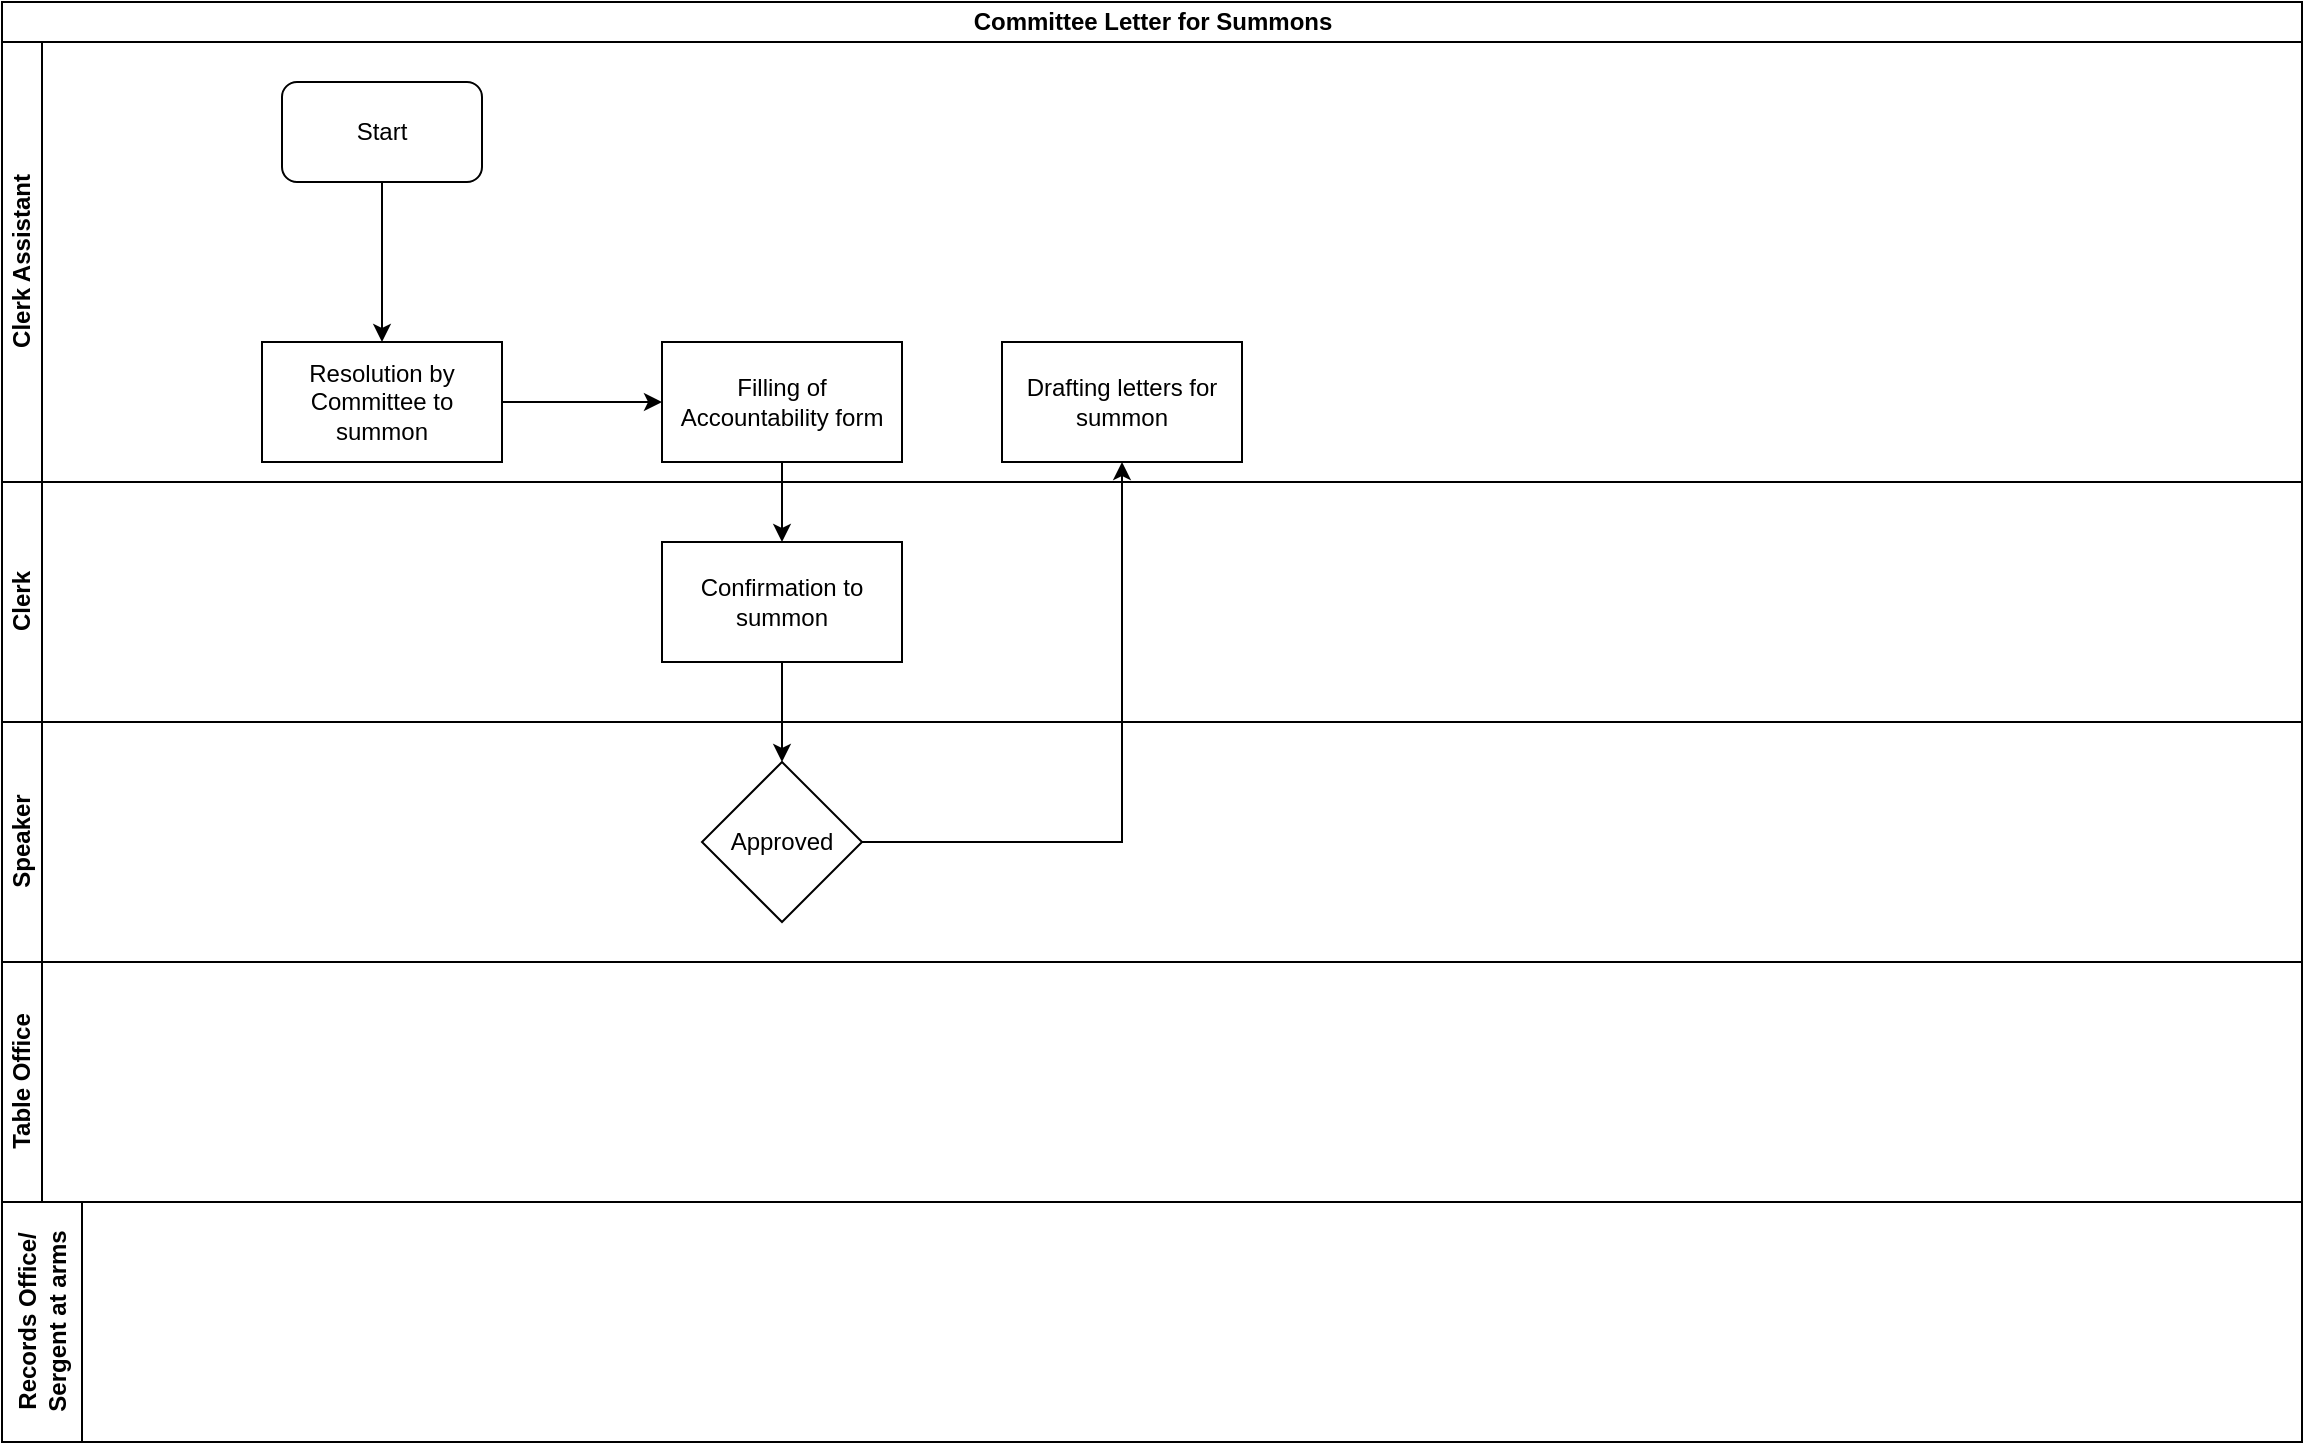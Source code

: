 <mxfile version="13.7.7" type="github">
  <diagram id="fW9NUbcDmhiTU7LCMh35" name="Page-1">
    <mxGraphModel dx="910" dy="487" grid="1" gridSize="10" guides="1" tooltips="1" connect="1" arrows="1" fold="1" page="1" pageScale="1" pageWidth="1169" pageHeight="827" math="0" shadow="0">
      <root>
        <mxCell id="0" />
        <mxCell id="1" parent="0" />
        <mxCell id="_9EXCAQElDtnFlGvw9H9-1" value="Committee Letter for Summons" style="swimlane;html=1;childLayout=stackLayout;resizeParent=1;resizeParentMax=0;horizontal=1;startSize=20;horizontalStack=0;" vertex="1" parent="1">
          <mxGeometry x="10" y="10" width="1150" height="720" as="geometry" />
        </mxCell>
        <mxCell id="_9EXCAQElDtnFlGvw9H9-2" value="Clerk Assistant" style="swimlane;html=1;startSize=20;horizontal=0;" vertex="1" parent="_9EXCAQElDtnFlGvw9H9-1">
          <mxGeometry y="20" width="1150" height="220" as="geometry" />
        </mxCell>
        <mxCell id="_9EXCAQElDtnFlGvw9H9-16" value="Start" style="rounded=1;whiteSpace=wrap;html=1;" vertex="1" parent="_9EXCAQElDtnFlGvw9H9-2">
          <mxGeometry x="140" y="20" width="100" height="50" as="geometry" />
        </mxCell>
        <mxCell id="_9EXCAQElDtnFlGvw9H9-19" value="Resolution by Committee to summon" style="rounded=0;whiteSpace=wrap;html=1;" vertex="1" parent="_9EXCAQElDtnFlGvw9H9-2">
          <mxGeometry x="130" y="150" width="120" height="60" as="geometry" />
        </mxCell>
        <mxCell id="_9EXCAQElDtnFlGvw9H9-18" value="" style="edgeStyle=orthogonalEdgeStyle;rounded=0;orthogonalLoop=1;jettySize=auto;html=1;entryX=0.5;entryY=0;entryDx=0;entryDy=0;" edge="1" parent="_9EXCAQElDtnFlGvw9H9-2" source="_9EXCAQElDtnFlGvw9H9-16" target="_9EXCAQElDtnFlGvw9H9-19">
          <mxGeometry relative="1" as="geometry">
            <mxPoint x="190" y="145" as="targetPoint" />
          </mxGeometry>
        </mxCell>
        <mxCell id="_9EXCAQElDtnFlGvw9H9-26" value="Drafting letters for summon" style="whiteSpace=wrap;html=1;rounded=0;" vertex="1" parent="_9EXCAQElDtnFlGvw9H9-2">
          <mxGeometry x="500" y="150" width="120" height="60" as="geometry" />
        </mxCell>
        <mxCell id="_9EXCAQElDtnFlGvw9H9-3" value="Clerk" style="swimlane;html=1;startSize=20;horizontal=0;" vertex="1" parent="_9EXCAQElDtnFlGvw9H9-1">
          <mxGeometry y="240" width="1150" height="120" as="geometry" />
        </mxCell>
        <mxCell id="_9EXCAQElDtnFlGvw9H9-22" value="Confirmation to summon" style="whiteSpace=wrap;html=1;rounded=0;" vertex="1" parent="_9EXCAQElDtnFlGvw9H9-3">
          <mxGeometry x="330" y="30" width="120" height="60" as="geometry" />
        </mxCell>
        <mxCell id="_9EXCAQElDtnFlGvw9H9-4" value="Speaker" style="swimlane;html=1;startSize=20;horizontal=0;" vertex="1" parent="_9EXCAQElDtnFlGvw9H9-1">
          <mxGeometry y="360" width="1150" height="120" as="geometry" />
        </mxCell>
        <mxCell id="_9EXCAQElDtnFlGvw9H9-24" value="Approved" style="rhombus;whiteSpace=wrap;html=1;rounded=0;" vertex="1" parent="_9EXCAQElDtnFlGvw9H9-4">
          <mxGeometry x="350" y="20" width="80" height="80" as="geometry" />
        </mxCell>
        <mxCell id="_9EXCAQElDtnFlGvw9H9-9" value="Table Office" style="swimlane;html=1;startSize=20;horizontal=0;" vertex="1" parent="_9EXCAQElDtnFlGvw9H9-1">
          <mxGeometry y="480" width="1150" height="120" as="geometry" />
        </mxCell>
        <mxCell id="_9EXCAQElDtnFlGvw9H9-15" value="&lt;div&gt;Records Office/ &lt;br&gt;&lt;/div&gt;&lt;div&gt;Sergent at arms&lt;/div&gt;" style="swimlane;html=1;startSize=40;horizontal=0;" vertex="1" parent="_9EXCAQElDtnFlGvw9H9-1">
          <mxGeometry y="600" width="1150" height="120" as="geometry" />
        </mxCell>
        <mxCell id="_9EXCAQElDtnFlGvw9H9-25" value="" style="edgeStyle=orthogonalEdgeStyle;rounded=0;orthogonalLoop=1;jettySize=auto;html=1;" edge="1" parent="_9EXCAQElDtnFlGvw9H9-1" source="_9EXCAQElDtnFlGvw9H9-22" target="_9EXCAQElDtnFlGvw9H9-24">
          <mxGeometry relative="1" as="geometry" />
        </mxCell>
        <mxCell id="_9EXCAQElDtnFlGvw9H9-27" value="" style="edgeStyle=orthogonalEdgeStyle;rounded=0;orthogonalLoop=1;jettySize=auto;html=1;" edge="1" parent="_9EXCAQElDtnFlGvw9H9-1" source="_9EXCAQElDtnFlGvw9H9-24" target="_9EXCAQElDtnFlGvw9H9-26">
          <mxGeometry relative="1" as="geometry" />
        </mxCell>
        <mxCell id="_9EXCAQElDtnFlGvw9H9-23" value="" style="edgeStyle=orthogonalEdgeStyle;rounded=0;orthogonalLoop=1;jettySize=auto;html=1;" edge="1" parent="1" source="_9EXCAQElDtnFlGvw9H9-20" target="_9EXCAQElDtnFlGvw9H9-22">
          <mxGeometry relative="1" as="geometry" />
        </mxCell>
        <mxCell id="_9EXCAQElDtnFlGvw9H9-20" value="Filling of Accountability form" style="whiteSpace=wrap;html=1;rounded=0;" vertex="1" parent="1">
          <mxGeometry x="340" y="180" width="120" height="60" as="geometry" />
        </mxCell>
        <mxCell id="_9EXCAQElDtnFlGvw9H9-21" value="" style="edgeStyle=orthogonalEdgeStyle;rounded=0;orthogonalLoop=1;jettySize=auto;html=1;" edge="1" parent="1" source="_9EXCAQElDtnFlGvw9H9-19" target="_9EXCAQElDtnFlGvw9H9-20">
          <mxGeometry relative="1" as="geometry" />
        </mxCell>
      </root>
    </mxGraphModel>
  </diagram>
</mxfile>
